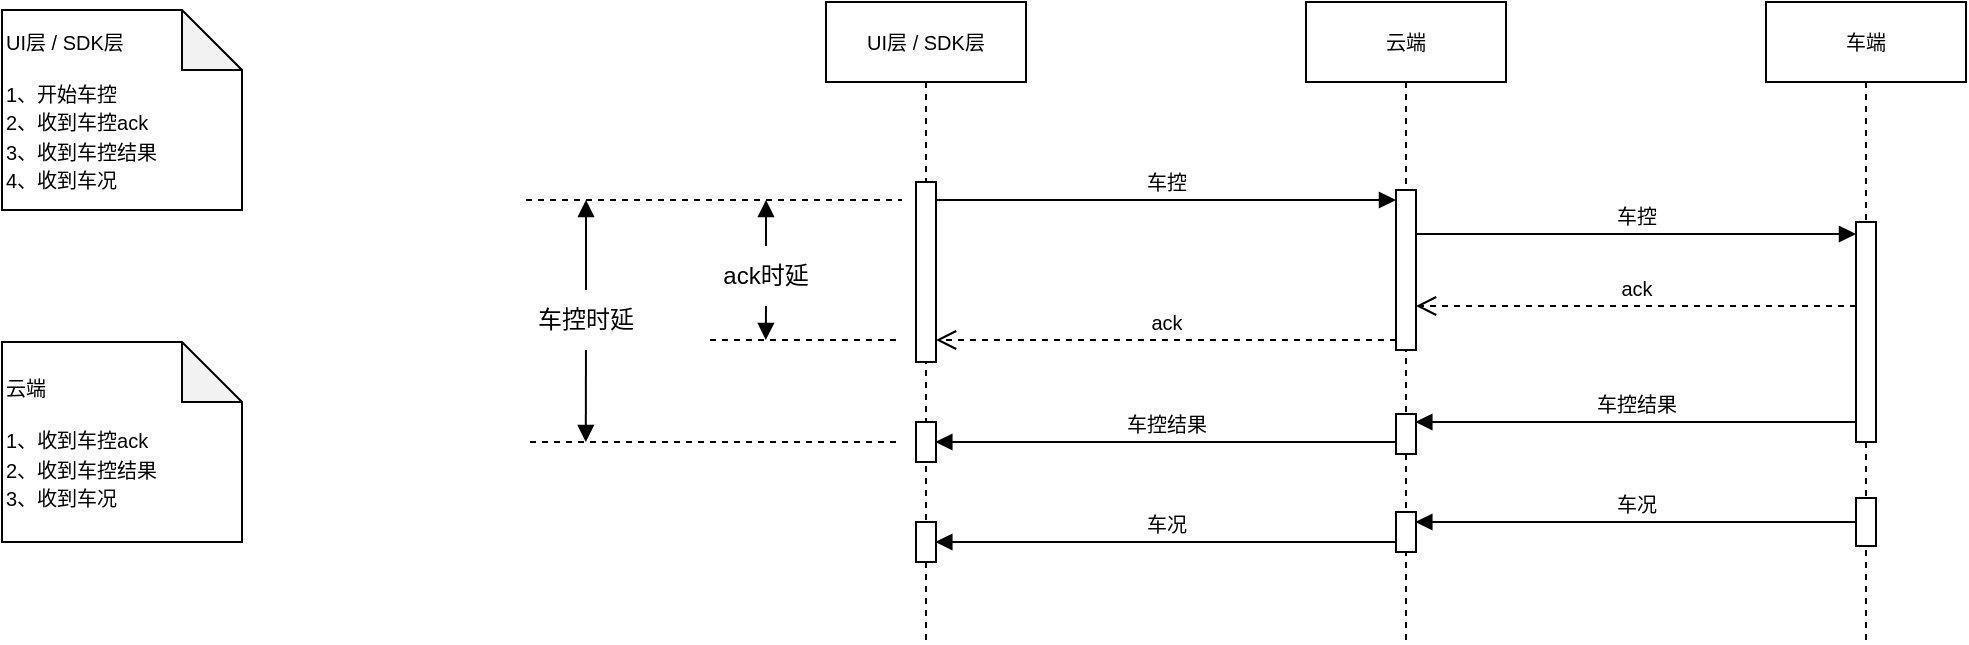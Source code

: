 <mxfile version="26.0.5">
  <diagram name="第 1 页" id="Nil3oOydYyS62m86hFxe">
    <mxGraphModel dx="2149" dy="731" grid="1" gridSize="10" guides="1" tooltips="1" connect="1" arrows="1" fold="1" page="1" pageScale="1" pageWidth="827" pageHeight="1169" math="0" shadow="0">
      <root>
        <mxCell id="0" />
        <mxCell id="1" parent="0" />
        <mxCell id="q9B4hM80-n2rApLYdt7p-5" value="&lt;span style=&quot;font-size: 10px;&quot;&gt;UI层 / SDK层&lt;/span&gt;" style="shape=umlLifeline;perimeter=lifelinePerimeter;whiteSpace=wrap;html=1;container=1;dropTarget=0;collapsible=0;recursiveResize=0;outlineConnect=0;portConstraint=eastwest;newEdgeStyle={&quot;curved&quot;:0,&quot;rounded&quot;:0};" parent="1" vertex="1">
          <mxGeometry x="212" y="120" width="100" height="320" as="geometry" />
        </mxCell>
        <mxCell id="q9B4hM80-n2rApLYdt7p-13" value="" style="html=1;points=[[0,0,0,0,5],[0,1,0,0,-5],[1,0,0,0,5],[1,1,0,0,-5]];perimeter=orthogonalPerimeter;outlineConnect=0;targetShapes=umlLifeline;portConstraint=eastwest;newEdgeStyle={&quot;curved&quot;:0,&quot;rounded&quot;:0};" parent="q9B4hM80-n2rApLYdt7p-5" vertex="1">
          <mxGeometry x="45" y="90" width="10" height="90" as="geometry" />
        </mxCell>
        <mxCell id="q9B4hM80-n2rApLYdt7p-20" value="" style="html=1;points=[[0,0,0,0,5],[0,1,0,0,-5],[1,0,0,0,5],[1,1,0,0,-5]];perimeter=orthogonalPerimeter;outlineConnect=0;targetShapes=umlLifeline;portConstraint=eastwest;newEdgeStyle={&quot;curved&quot;:0,&quot;rounded&quot;:0};" parent="q9B4hM80-n2rApLYdt7p-5" vertex="1">
          <mxGeometry x="45" y="210" width="10" height="20" as="geometry" />
        </mxCell>
        <mxCell id="q9B4hM80-n2rApLYdt7p-6" value="&lt;span style=&quot;font-size: 10px;&quot;&gt;云端&lt;/span&gt;" style="shape=umlLifeline;perimeter=lifelinePerimeter;whiteSpace=wrap;html=1;container=1;dropTarget=0;collapsible=0;recursiveResize=0;outlineConnect=0;portConstraint=eastwest;newEdgeStyle={&quot;curved&quot;:0,&quot;rounded&quot;:0};" parent="1" vertex="1">
          <mxGeometry x="452" y="120" width="100" height="320" as="geometry" />
        </mxCell>
        <mxCell id="q9B4hM80-n2rApLYdt7p-10" value="" style="html=1;points=[[0,0,0,0,5],[0,1,0,0,-5],[1,0,0,0,5],[1,1,0,0,-5]];perimeter=orthogonalPerimeter;outlineConnect=0;targetShapes=umlLifeline;portConstraint=eastwest;newEdgeStyle={&quot;curved&quot;:0,&quot;rounded&quot;:0};" parent="q9B4hM80-n2rApLYdt7p-6" vertex="1">
          <mxGeometry x="45" y="94" width="10" height="80" as="geometry" />
        </mxCell>
        <mxCell id="q9B4hM80-n2rApLYdt7p-18" value="" style="html=1;points=[[0,0,0,0,5],[0,1,0,0,-5],[1,0,0,0,5],[1,1,0,0,-5]];perimeter=orthogonalPerimeter;outlineConnect=0;targetShapes=umlLifeline;portConstraint=eastwest;newEdgeStyle={&quot;curved&quot;:0,&quot;rounded&quot;:0};" parent="q9B4hM80-n2rApLYdt7p-6" vertex="1">
          <mxGeometry x="45" y="206" width="10" height="20" as="geometry" />
        </mxCell>
        <mxCell id="q9B4hM80-n2rApLYdt7p-7" value="&lt;span style=&quot;font-size: 10px;&quot;&gt;车端&lt;/span&gt;" style="shape=umlLifeline;perimeter=lifelinePerimeter;whiteSpace=wrap;html=1;container=1;dropTarget=0;collapsible=0;recursiveResize=0;outlineConnect=0;portConstraint=eastwest;newEdgeStyle={&quot;curved&quot;:0,&quot;rounded&quot;:0};" parent="1" vertex="1">
          <mxGeometry x="682" y="120" width="100" height="320" as="geometry" />
        </mxCell>
        <mxCell id="q9B4hM80-n2rApLYdt7p-14" value="" style="html=1;points=[[0,0,0,0,5],[0,1,0,0,-5],[1,0,0,0,5],[1,1,0,0,-5]];perimeter=orthogonalPerimeter;outlineConnect=0;targetShapes=umlLifeline;portConstraint=eastwest;newEdgeStyle={&quot;curved&quot;:0,&quot;rounded&quot;:0};" parent="q9B4hM80-n2rApLYdt7p-7" vertex="1">
          <mxGeometry x="45" y="110" width="10" height="110" as="geometry" />
        </mxCell>
        <mxCell id="q9B4hM80-n2rApLYdt7p-15" value="&lt;font style=&quot;font-size: 10px;&quot;&gt;车控&lt;/font&gt;" style="html=1;verticalAlign=bottom;endArrow=block;curved=0;rounded=0;entryX=0;entryY=0;entryDx=0;entryDy=5;" parent="q9B4hM80-n2rApLYdt7p-7" source="q9B4hM80-n2rApLYdt7p-10" edge="1">
          <mxGeometry relative="1" as="geometry">
            <mxPoint x="-166" y="116" as="sourcePoint" />
            <mxPoint x="45" y="116" as="targetPoint" />
          </mxGeometry>
        </mxCell>
        <mxCell id="q9B4hM80-n2rApLYdt7p-25" value="" style="html=1;points=[[0,0,0,0,5],[0,1,0,0,-5],[1,0,0,0,5],[1,1,0,0,-5]];perimeter=orthogonalPerimeter;outlineConnect=0;targetShapes=umlLifeline;portConstraint=eastwest;newEdgeStyle={&quot;curved&quot;:0,&quot;rounded&quot;:0};" parent="q9B4hM80-n2rApLYdt7p-7" vertex="1">
          <mxGeometry x="45" y="248" width="10" height="24" as="geometry" />
        </mxCell>
        <mxCell id="q9B4hM80-n2rApLYdt7p-11" value="&lt;font style=&quot;font-size: 10px;&quot;&gt;车控&lt;/font&gt;" style="html=1;verticalAlign=bottom;endArrow=block;curved=0;rounded=0;entryX=0;entryY=0;entryDx=0;entryDy=5;" parent="1" source="q9B4hM80-n2rApLYdt7p-13" target="q9B4hM80-n2rApLYdt7p-10" edge="1">
          <mxGeometry relative="1" as="geometry">
            <mxPoint x="272" y="219" as="sourcePoint" />
          </mxGeometry>
        </mxCell>
        <mxCell id="q9B4hM80-n2rApLYdt7p-12" value="&lt;font style=&quot;font-size: 10px;&quot;&gt;ack&lt;/font&gt;" style="html=1;verticalAlign=bottom;endArrow=open;dashed=1;endSize=8;curved=0;rounded=0;exitX=0;exitY=1;exitDx=0;exitDy=-5;exitPerimeter=0;" parent="1" source="q9B4hM80-n2rApLYdt7p-10" edge="1">
          <mxGeometry relative="1" as="geometry">
            <mxPoint x="267" y="289" as="targetPoint" />
            <mxPoint x="492" y="289" as="sourcePoint" />
          </mxGeometry>
        </mxCell>
        <mxCell id="q9B4hM80-n2rApLYdt7p-16" value="&lt;font style=&quot;font-size: 10px;&quot;&gt;ack&lt;/font&gt;" style="html=1;verticalAlign=bottom;endArrow=open;dashed=1;endSize=8;curved=0;rounded=0;exitX=0;exitY=1;exitDx=0;exitDy=-5;" parent="1" target="q9B4hM80-n2rApLYdt7p-10" edge="1">
          <mxGeometry relative="1" as="geometry">
            <mxPoint x="512" y="272" as="targetPoint" />
            <mxPoint x="727" y="272" as="sourcePoint" />
          </mxGeometry>
        </mxCell>
        <mxCell id="q9B4hM80-n2rApLYdt7p-17" value="&lt;font style=&quot;font-size: 10px;&quot;&gt;车控结果&lt;/font&gt;" style="html=1;verticalAlign=bottom;endArrow=block;curved=0;rounded=0;" parent="1" edge="1">
          <mxGeometry width="80" relative="1" as="geometry">
            <mxPoint x="727.33" y="330" as="sourcePoint" />
            <mxPoint x="506.667" y="330" as="targetPoint" />
          </mxGeometry>
        </mxCell>
        <mxCell id="q9B4hM80-n2rApLYdt7p-19" value="&lt;font style=&quot;font-size: 10px;&quot;&gt;车控结果&lt;/font&gt;" style="html=1;verticalAlign=bottom;endArrow=block;curved=0;rounded=0;" parent="1" edge="1">
          <mxGeometry width="80" relative="1" as="geometry">
            <mxPoint x="497.33" y="340" as="sourcePoint" />
            <mxPoint x="266.667" y="340" as="targetPoint" />
          </mxGeometry>
        </mxCell>
        <mxCell id="q9B4hM80-n2rApLYdt7p-26" value="" style="html=1;points=[[0,0,0,0,5],[0,1,0,0,-5],[1,0,0,0,5],[1,1,0,0,-5]];perimeter=orthogonalPerimeter;outlineConnect=0;targetShapes=umlLifeline;portConstraint=eastwest;newEdgeStyle={&quot;curved&quot;:0,&quot;rounded&quot;:0};" parent="1" vertex="1">
          <mxGeometry x="497" y="375" width="10" height="20" as="geometry" />
        </mxCell>
        <mxCell id="q9B4hM80-n2rApLYdt7p-27" value="&lt;span style=&quot;font-size: 10px;&quot;&gt;车况&lt;/span&gt;" style="html=1;verticalAlign=bottom;endArrow=block;curved=0;rounded=0;" parent="1" edge="1">
          <mxGeometry width="80" relative="1" as="geometry">
            <mxPoint x="727.33" y="380" as="sourcePoint" />
            <mxPoint x="506.667" y="380" as="targetPoint" />
          </mxGeometry>
        </mxCell>
        <mxCell id="q9B4hM80-n2rApLYdt7p-28" value="&lt;font style=&quot;font-size: 10px;&quot;&gt;车况&lt;/font&gt;" style="html=1;verticalAlign=bottom;endArrow=block;curved=0;rounded=0;" parent="1" edge="1">
          <mxGeometry width="80" relative="1" as="geometry">
            <mxPoint x="497.33" y="390" as="sourcePoint" />
            <mxPoint x="266.667" y="390" as="targetPoint" />
          </mxGeometry>
        </mxCell>
        <mxCell id="q9B4hM80-n2rApLYdt7p-29" value="" style="html=1;points=[[0,0,0,0,5],[0,1,0,0,-5],[1,0,0,0,5],[1,1,0,0,-5]];perimeter=orthogonalPerimeter;outlineConnect=0;targetShapes=umlLifeline;portConstraint=eastwest;newEdgeStyle={&quot;curved&quot;:0,&quot;rounded&quot;:0};" parent="1" vertex="1">
          <mxGeometry x="257" y="380" width="10" height="20" as="geometry" />
        </mxCell>
        <mxCell id="q9B4hM80-n2rApLYdt7p-31" value="" style="line;strokeWidth=1;rotatable=0;dashed=1;labelPosition=right;align=left;verticalAlign=middle;spacingTop=0;spacingLeft=6;points=[];portConstraint=eastwest;" parent="1" vertex="1">
          <mxGeometry x="154" y="284" width="96" height="10" as="geometry" />
        </mxCell>
        <mxCell id="q9B4hM80-n2rApLYdt7p-33" value="" style="html=1;verticalAlign=bottom;endArrow=block;curved=0;rounded=0;exitX=0.5;exitY=0;exitDx=0;exitDy=0;" parent="1" source="q9B4hM80-n2rApLYdt7p-35" edge="1">
          <mxGeometry width="80" relative="1" as="geometry">
            <mxPoint x="182" y="240" as="sourcePoint" />
            <mxPoint x="182" y="219" as="targetPoint" />
          </mxGeometry>
        </mxCell>
        <mxCell id="q9B4hM80-n2rApLYdt7p-34" value="" style="html=1;verticalAlign=bottom;endArrow=block;curved=0;rounded=0;exitX=0.5;exitY=1;exitDx=0;exitDy=0;" parent="1" source="q9B4hM80-n2rApLYdt7p-35" edge="1">
          <mxGeometry width="80" relative="1" as="geometry">
            <mxPoint x="181.9" y="269" as="sourcePoint" />
            <mxPoint x="181.9" y="289" as="targetPoint" />
          </mxGeometry>
        </mxCell>
        <mxCell id="q9B4hM80-n2rApLYdt7p-35" value="ack时延" style="text;html=1;align=center;verticalAlign=middle;whiteSpace=wrap;rounded=0;" parent="1" vertex="1">
          <mxGeometry x="152" y="242" width="60" height="30" as="geometry" />
        </mxCell>
        <mxCell id="q9B4hM80-n2rApLYdt7p-36" value="" style="line;strokeWidth=1;rotatable=0;dashed=1;labelPosition=right;align=left;verticalAlign=middle;spacingTop=0;spacingLeft=6;points=[];portConstraint=eastwest;" parent="1" vertex="1">
          <mxGeometry x="62" y="214" width="188" height="10" as="geometry" />
        </mxCell>
        <mxCell id="q9B4hM80-n2rApLYdt7p-37" value="" style="line;strokeWidth=1;rotatable=0;dashed=1;labelPosition=right;align=left;verticalAlign=middle;spacingTop=0;spacingLeft=6;points=[];portConstraint=eastwest;" parent="1" vertex="1">
          <mxGeometry x="64" y="335" width="186" height="10" as="geometry" />
        </mxCell>
        <mxCell id="q9B4hM80-n2rApLYdt7p-38" value="" style="html=1;verticalAlign=bottom;endArrow=block;curved=0;rounded=0;exitX=0.5;exitY=0;exitDx=0;exitDy=0;" parent="1" source="q9B4hM80-n2rApLYdt7p-40" edge="1">
          <mxGeometry width="80" relative="1" as="geometry">
            <mxPoint x="92" y="240" as="sourcePoint" />
            <mxPoint x="92" y="219" as="targetPoint" />
          </mxGeometry>
        </mxCell>
        <mxCell id="q9B4hM80-n2rApLYdt7p-39" value="" style="html=1;verticalAlign=bottom;endArrow=block;curved=0;rounded=0;" parent="1" source="q9B4hM80-n2rApLYdt7p-40" edge="1">
          <mxGeometry width="80" relative="1" as="geometry">
            <mxPoint x="91.9" y="320" as="sourcePoint" />
            <mxPoint x="91.9" y="340" as="targetPoint" />
          </mxGeometry>
        </mxCell>
        <mxCell id="q9B4hM80-n2rApLYdt7p-40" value="车控时延" style="text;html=1;align=center;verticalAlign=middle;whiteSpace=wrap;rounded=0;" parent="1" vertex="1">
          <mxGeometry x="62" y="264" width="60" height="30" as="geometry" />
        </mxCell>
        <mxCell id="q9B4hM80-n2rApLYdt7p-49" value="&lt;div&gt;&lt;font style=&quot;font-size: 10px;&quot;&gt;UI层 / SDK层&lt;/font&gt;&lt;/div&gt;&lt;font style=&quot;font-size: 10px;&quot;&gt;&lt;div&gt;&lt;font style=&quot;font-size: 10px;&quot;&gt;&lt;br&gt;&lt;/font&gt;&lt;/div&gt;1、开始车控&lt;/font&gt;&lt;div style=&quot;&quot;&gt;&lt;font style=&quot;font-size: 10px;&quot;&gt;2、收到车控ack&lt;/font&gt;&lt;/div&gt;&lt;div style=&quot;&quot;&gt;&lt;font style=&quot;font-size: 10px;&quot;&gt;3、收到车控结果&lt;/font&gt;&lt;/div&gt;&lt;div style=&quot;&quot;&gt;&lt;font style=&quot;font-size: 10px;&quot;&gt;4、收到车况&lt;/font&gt;&lt;/div&gt;" style="shape=note;whiteSpace=wrap;html=1;backgroundOutline=1;darkOpacity=0.05;align=left;" parent="1" vertex="1">
          <mxGeometry x="-200" y="124" width="120" height="100" as="geometry" />
        </mxCell>
        <mxCell id="q9B4hM80-n2rApLYdt7p-50" value="&lt;div&gt;&lt;font style=&quot;font-size: 10px;&quot;&gt;云端&lt;/font&gt;&lt;/div&gt;&lt;font style=&quot;font-size: 10px;&quot;&gt;&lt;div&gt;&lt;font style=&quot;font-size: 10px;&quot;&gt;&lt;br&gt;&lt;/font&gt;&lt;/div&gt;1、&lt;/font&gt;&lt;span style=&quot;background-color: transparent; color: light-dark(rgb(0, 0, 0), rgb(255, 255, 255)); font-size: 10px;&quot;&gt;收到车控ack&lt;/span&gt;&lt;div style=&quot;&quot;&gt;&lt;font style=&quot;font-size: 10px;&quot;&gt;2、收到车控结果&lt;/font&gt;&lt;/div&gt;&lt;div style=&quot;&quot;&gt;&lt;font style=&quot;font-size: 10px;&quot;&gt;3、收到车况&lt;/font&gt;&lt;/div&gt;" style="shape=note;whiteSpace=wrap;html=1;backgroundOutline=1;darkOpacity=0.05;align=left;" parent="1" vertex="1">
          <mxGeometry x="-200" y="290" width="120" height="100" as="geometry" />
        </mxCell>
      </root>
    </mxGraphModel>
  </diagram>
</mxfile>
